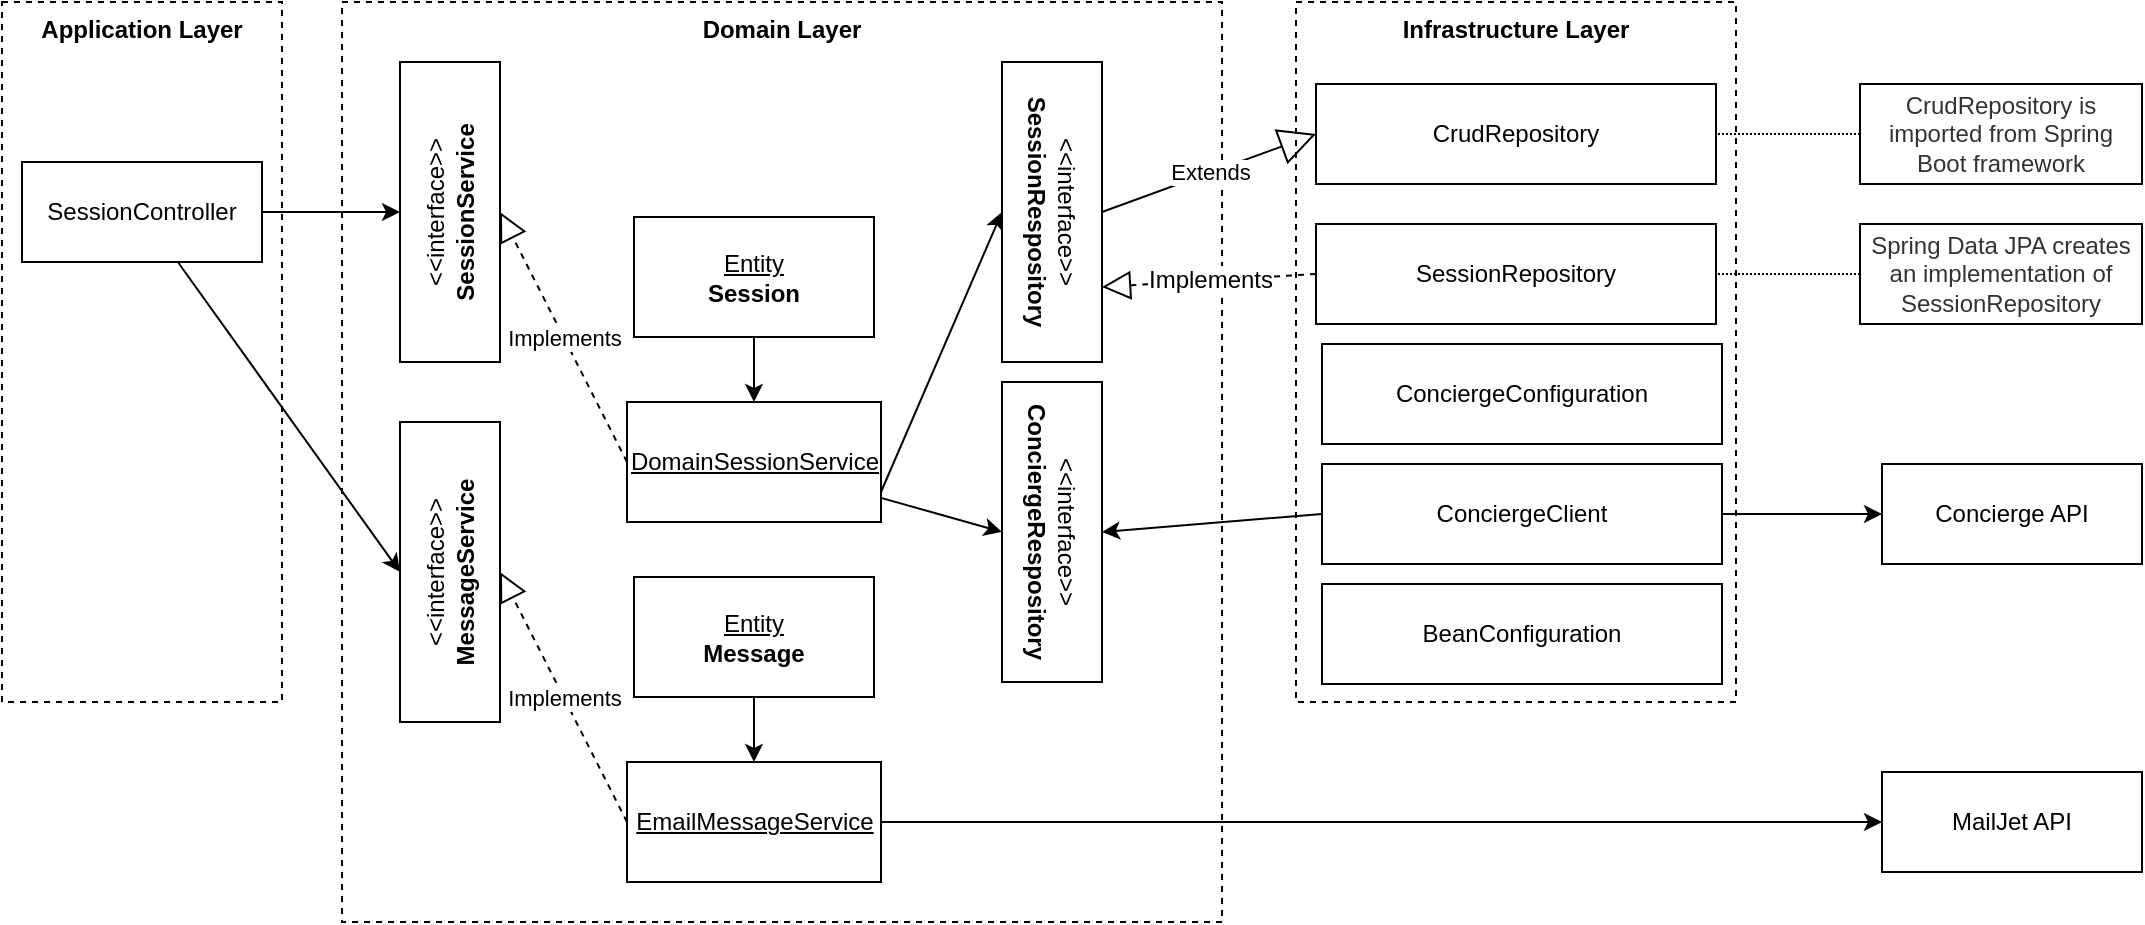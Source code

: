 <mxfile version="17.4.3" type="device"><diagram id="9ev3_8xcWMOf8DwhHR-m" name="Page-1"><mxGraphModel dx="1203" dy="658" grid="1" gridSize="10" guides="1" tooltips="1" connect="1" arrows="1" fold="1" page="1" pageScale="1" pageWidth="1100" pageHeight="850" math="0" shadow="0"><root><mxCell id="0"/><mxCell id="1" parent="0"/><mxCell id="SnYRpRZ1GyoQgTA2qqHk-1" value="&lt;b&gt;Domain Layer&lt;/b&gt;" style="rounded=0;whiteSpace=wrap;html=1;fontColor=default;dashed=1;verticalAlign=top;" vertex="1" parent="1"><mxGeometry x="180" y="180" width="440" height="460" as="geometry"/></mxCell><mxCell id="fyo4svslR3c3JsHbzOqa-32" value="&lt;b&gt;Infrastructure Layer&lt;/b&gt;" style="rounded=0;whiteSpace=wrap;html=1;fontColor=default;dashed=1;verticalAlign=top;" parent="1" vertex="1"><mxGeometry x="657" y="180" width="220" height="350" as="geometry"/></mxCell><mxCell id="fyo4svslR3c3JsHbzOqa-31" value="&lt;b&gt;Application Layer&lt;/b&gt;" style="rounded=0;whiteSpace=wrap;html=1;fontColor=default;dashed=1;verticalAlign=top;" parent="1" vertex="1"><mxGeometry x="10" y="180" width="140" height="350" as="geometry"/></mxCell><mxCell id="fyo4svslR3c3JsHbzOqa-51" value="" style="edgeStyle=none;orthogonalLoop=1;jettySize=auto;html=1;fontColor=default;" parent="1" source="fyo4svslR3c3JsHbzOqa-1" target="fyo4svslR3c3JsHbzOqa-50" edge="1"><mxGeometry relative="1" as="geometry"/></mxCell><mxCell id="fyo4svslR3c3JsHbzOqa-1" value="&lt;u&gt;Entity&lt;/u&gt;&lt;br&gt;&lt;b&gt;Session&lt;/b&gt;" style="rounded=0;whiteSpace=wrap;html=1;" parent="1" vertex="1"><mxGeometry x="326" y="287.5" width="120" height="60" as="geometry"/></mxCell><mxCell id="fyo4svslR3c3JsHbzOqa-5" value="&amp;lt;&amp;lt;interface&amp;gt;&amp;gt;&lt;br&gt;&lt;b&gt;SessionService&lt;/b&gt;" style="rounded=0;whiteSpace=wrap;html=1;rotation=-90;textDirection=rtl;fontColor=default;" parent="1" vertex="1"><mxGeometry x="159" y="260" width="150" height="50" as="geometry"/></mxCell><mxCell id="fyo4svslR3c3JsHbzOqa-7" value="Implements" style="endArrow=block;dashed=1;endFill=0;endSize=12;html=1;exitX=0;exitY=0.5;exitDx=0;exitDy=0;entryX=0.5;entryY=1;entryDx=0;entryDy=0;" parent="1" source="fyo4svslR3c3JsHbzOqa-50" target="fyo4svslR3c3JsHbzOqa-5" edge="1"><mxGeometry width="160" relative="1" as="geometry"><mxPoint x="319" y="280" as="sourcePoint"/><mxPoint x="269" y="290" as="targetPoint"/></mxGeometry></mxCell><mxCell id="fyo4svslR3c3JsHbzOqa-12" style="edgeStyle=none;orthogonalLoop=1;jettySize=auto;html=1;entryX=0.5;entryY=0;entryDx=0;entryDy=0;fontColor=default;" parent="1" source="fyo4svslR3c3JsHbzOqa-11" target="fyo4svslR3c3JsHbzOqa-5" edge="1"><mxGeometry relative="1" as="geometry"/></mxCell><mxCell id="SnYRpRZ1GyoQgTA2qqHk-13" style="edgeStyle=none;rounded=0;orthogonalLoop=1;jettySize=auto;html=1;entryX=0.5;entryY=0;entryDx=0;entryDy=0;" edge="1" parent="1" source="fyo4svslR3c3JsHbzOqa-11" target="SnYRpRZ1GyoQgTA2qqHk-6"><mxGeometry relative="1" as="geometry"/></mxCell><mxCell id="fyo4svslR3c3JsHbzOqa-11" value="SessionController" style="rounded=0;whiteSpace=wrap;html=1;" parent="1" vertex="1"><mxGeometry x="20" y="260" width="120" height="50" as="geometry"/></mxCell><mxCell id="fyo4svslR3c3JsHbzOqa-24" value="&amp;lt;&amp;lt;interface&amp;gt;&amp;gt;&lt;br&gt;&lt;b&gt;ConciergeRespository&lt;/b&gt;" style="rounded=0;whiteSpace=wrap;html=1;rotation=90;textDirection=rtl;fontColor=default;" parent="1" vertex="1"><mxGeometry x="460" y="420" width="150" height="50" as="geometry"/></mxCell><mxCell id="fyo4svslR3c3JsHbzOqa-35" value="" style="edgeStyle=none;orthogonalLoop=1;jettySize=auto;html=1;fontColor=default;" parent="1" source="fyo4svslR3c3JsHbzOqa-36" target="fyo4svslR3c3JsHbzOqa-39" edge="1"><mxGeometry relative="1" as="geometry"/></mxCell><mxCell id="fyo4svslR3c3JsHbzOqa-40" style="edgeStyle=none;orthogonalLoop=1;jettySize=auto;html=1;entryX=0.5;entryY=0;entryDx=0;entryDy=0;fontColor=default;exitX=0;exitY=0.5;exitDx=0;exitDy=0;" parent="1" source="fyo4svslR3c3JsHbzOqa-36" target="fyo4svslR3c3JsHbzOqa-24" edge="1"><mxGeometry relative="1" as="geometry"/></mxCell><mxCell id="fyo4svslR3c3JsHbzOqa-36" value="ConciergeClient" style="rounded=0;whiteSpace=wrap;html=1;" parent="1" vertex="1"><mxGeometry x="670" y="411" width="200" height="50" as="geometry"/></mxCell><mxCell id="fyo4svslR3c3JsHbzOqa-37" value="ConciergeConfiguration" style="rounded=0;whiteSpace=wrap;html=1;" parent="1" vertex="1"><mxGeometry x="670" y="351" width="200" height="50" as="geometry"/></mxCell><mxCell id="fyo4svslR3c3JsHbzOqa-38" value="BeanConfiguration" style="rounded=0;whiteSpace=wrap;html=1;" parent="1" vertex="1"><mxGeometry x="670" y="471" width="200" height="50" as="geometry"/></mxCell><mxCell id="fyo4svslR3c3JsHbzOqa-39" value="Concierge API" style="rounded=0;whiteSpace=wrap;html=1;" parent="1" vertex="1"><mxGeometry x="950" y="411" width="130" height="50" as="geometry"/></mxCell><mxCell id="fyo4svslR3c3JsHbzOqa-44" style="edgeStyle=none;orthogonalLoop=1;jettySize=auto;html=1;fontColor=default;exitX=1;exitY=0.75;exitDx=0;exitDy=0;entryX=0.5;entryY=1;entryDx=0;entryDy=0;" parent="1" source="fyo4svslR3c3JsHbzOqa-50" target="GHUPKssXVwH5mk3v-ilV-1" edge="1"><mxGeometry relative="1" as="geometry"><mxPoint x="446" y="295" as="sourcePoint"/><mxPoint x="495.56" y="439.064" as="targetPoint"/></mxGeometry></mxCell><mxCell id="GHUPKssXVwH5mk3v-ilV-7" style="edgeStyle=none;rounded=0;orthogonalLoop=1;jettySize=auto;html=1;entryX=0.5;entryY=1;entryDx=0;entryDy=0;" parent="1" source="fyo4svslR3c3JsHbzOqa-50" target="fyo4svslR3c3JsHbzOqa-24" edge="1"><mxGeometry relative="1" as="geometry"/></mxCell><mxCell id="fyo4svslR3c3JsHbzOqa-50" value="&lt;u&gt;DomainSessionService&lt;/u&gt;" style="rounded=0;whiteSpace=wrap;html=1;" parent="1" vertex="1"><mxGeometry x="322.5" y="380" width="127" height="60" as="geometry"/></mxCell><mxCell id="GHUPKssXVwH5mk3v-ilV-1" value="&amp;lt;&amp;lt;interface&amp;gt;&amp;gt;&lt;br&gt;&lt;b&gt;SessionRespository&lt;/b&gt;" style="rounded=0;whiteSpace=wrap;html=1;rotation=90;textDirection=rtl;fontColor=default;" parent="1" vertex="1"><mxGeometry x="460" y="260" width="150" height="50" as="geometry"/></mxCell><mxCell id="GHUPKssXVwH5mk3v-ilV-2" value="CrudRepository" style="rounded=0;whiteSpace=wrap;html=1;" parent="1" vertex="1"><mxGeometry x="667" y="221" width="200" height="50" as="geometry"/></mxCell><mxCell id="GHUPKssXVwH5mk3v-ilV-6" style="edgeStyle=none;rounded=0;orthogonalLoop=1;jettySize=auto;html=1;exitX=0.5;exitY=1;exitDx=0;exitDy=0;" parent="1" source="GHUPKssXVwH5mk3v-ilV-1" target="GHUPKssXVwH5mk3v-ilV-1" edge="1"><mxGeometry relative="1" as="geometry"/></mxCell><mxCell id="_7LV4QCU94XFmEvJli4u-1" value="Extends" style="endArrow=block;endSize=16;endFill=0;html=1;rounded=0;entryX=0;entryY=0.5;entryDx=0;entryDy=0;exitX=0.5;exitY=0;exitDx=0;exitDy=0;" parent="1" source="GHUPKssXVwH5mk3v-ilV-1" target="GHUPKssXVwH5mk3v-ilV-2" edge="1"><mxGeometry width="160" relative="1" as="geometry"><mxPoint x="449" y="340" as="sourcePoint"/><mxPoint x="609" y="340" as="targetPoint"/></mxGeometry></mxCell><mxCell id="_7LV4QCU94XFmEvJli4u-3" value="SessionRepository" style="rounded=0;whiteSpace=wrap;html=1;" parent="1" vertex="1"><mxGeometry x="667" y="291" width="200" height="50" as="geometry"/></mxCell><mxCell id="_7LV4QCU94XFmEvJli4u-4" value="Implements" style="endArrow=block;dashed=1;endFill=0;endSize=12;html=1;rounded=0;fontFamily=Helvetica;fontSize=12;entryX=0.75;entryY=0;entryDx=0;entryDy=0;exitX=0;exitY=0.5;exitDx=0;exitDy=0;" parent="1" source="_7LV4QCU94XFmEvJli4u-3" target="GHUPKssXVwH5mk3v-ilV-1" edge="1"><mxGeometry width="160" relative="1" as="geometry"><mxPoint x="659" y="340" as="sourcePoint"/><mxPoint x="819" y="340" as="targetPoint"/></mxGeometry></mxCell><mxCell id="_7LV4QCU94XFmEvJli4u-7" style="edgeStyle=orthogonalEdgeStyle;rounded=0;orthogonalLoop=1;jettySize=auto;html=1;entryX=1;entryY=0.5;entryDx=0;entryDy=0;fontFamily=Helvetica;fontSize=12;endArrow=none;endFill=0;dashed=1;dashPattern=1 1;" parent="1" source="_7LV4QCU94XFmEvJli4u-6" target="_7LV4QCU94XFmEvJli4u-3" edge="1"><mxGeometry relative="1" as="geometry"/></mxCell><mxCell id="_7LV4QCU94XFmEvJli4u-6" value="&lt;span style=&quot;color: rgb(51, 51, 51); text-align: start;&quot;&gt;Spring Data JPA creates an implementation of SessionRepository&lt;/span&gt;" style="text;html=1;strokeColor=default;fillColor=none;align=center;verticalAlign=middle;whiteSpace=wrap;rounded=0;fontFamily=Helvetica;fontSize=12;" parent="1" vertex="1"><mxGeometry x="939" y="291" width="141" height="50" as="geometry"/></mxCell><mxCell id="_7LV4QCU94XFmEvJli4u-9" style="edgeStyle=orthogonalEdgeStyle;rounded=0;orthogonalLoop=1;jettySize=auto;html=1;entryX=1;entryY=0.5;entryDx=0;entryDy=0;dashed=1;dashPattern=1 1;fontFamily=Helvetica;fontSize=12;endArrow=none;endFill=0;" parent="1" source="_7LV4QCU94XFmEvJli4u-8" target="GHUPKssXVwH5mk3v-ilV-2" edge="1"><mxGeometry relative="1" as="geometry"/></mxCell><mxCell id="_7LV4QCU94XFmEvJli4u-8" value="&lt;span style=&quot;color: rgb(51, 51, 51); text-align: start;&quot;&gt;CrudRepository is imported from Spring Boot framework&lt;/span&gt;" style="text;html=1;strokeColor=default;fillColor=none;align=center;verticalAlign=middle;whiteSpace=wrap;rounded=0;fontFamily=Helvetica;fontSize=12;" parent="1" vertex="1"><mxGeometry x="939" y="221" width="141" height="50" as="geometry"/></mxCell><mxCell id="SnYRpRZ1GyoQgTA2qqHk-8" style="edgeStyle=orthogonalEdgeStyle;rounded=0;orthogonalLoop=1;jettySize=auto;html=1;entryX=0.5;entryY=0;entryDx=0;entryDy=0;" edge="1" parent="1" source="SnYRpRZ1GyoQgTA2qqHk-5" target="SnYRpRZ1GyoQgTA2qqHk-7"><mxGeometry relative="1" as="geometry"/></mxCell><mxCell id="SnYRpRZ1GyoQgTA2qqHk-5" value="&lt;u&gt;Entity&lt;/u&gt;&lt;br&gt;&lt;b&gt;Message&lt;/b&gt;" style="rounded=0;whiteSpace=wrap;html=1;" vertex="1" parent="1"><mxGeometry x="326" y="467.5" width="120" height="60" as="geometry"/></mxCell><mxCell id="SnYRpRZ1GyoQgTA2qqHk-6" value="&amp;lt;&amp;lt;interface&amp;gt;&amp;gt;&lt;br&gt;&lt;b&gt;MessageService&lt;/b&gt;" style="rounded=0;whiteSpace=wrap;html=1;rotation=-90;textDirection=rtl;fontColor=default;" vertex="1" parent="1"><mxGeometry x="159" y="440" width="150" height="50" as="geometry"/></mxCell><mxCell id="SnYRpRZ1GyoQgTA2qqHk-12" style="edgeStyle=none;rounded=0;orthogonalLoop=1;jettySize=auto;html=1;entryX=0;entryY=0.5;entryDx=0;entryDy=0;" edge="1" parent="1" source="SnYRpRZ1GyoQgTA2qqHk-7" target="SnYRpRZ1GyoQgTA2qqHk-11"><mxGeometry relative="1" as="geometry"/></mxCell><mxCell id="SnYRpRZ1GyoQgTA2qqHk-7" value="&lt;u&gt;EmailMessageService&lt;/u&gt;" style="rounded=0;whiteSpace=wrap;html=1;" vertex="1" parent="1"><mxGeometry x="322.5" y="560" width="127" height="60" as="geometry"/></mxCell><mxCell id="SnYRpRZ1GyoQgTA2qqHk-10" value="Implements" style="endArrow=block;dashed=1;endFill=0;endSize=12;html=1;exitX=0;exitY=0.5;exitDx=0;exitDy=0;entryX=0.5;entryY=1;entryDx=0;entryDy=0;" edge="1" parent="1" source="SnYRpRZ1GyoQgTA2qqHk-7" target="SnYRpRZ1GyoQgTA2qqHk-6"><mxGeometry width="160" relative="1" as="geometry"><mxPoint x="332.5" y="350" as="sourcePoint"/><mxPoint x="269" y="225" as="targetPoint"/></mxGeometry></mxCell><mxCell id="SnYRpRZ1GyoQgTA2qqHk-11" value="MailJet API" style="rounded=0;whiteSpace=wrap;html=1;" vertex="1" parent="1"><mxGeometry x="950" y="565" width="130" height="50" as="geometry"/></mxCell></root></mxGraphModel></diagram></mxfile>